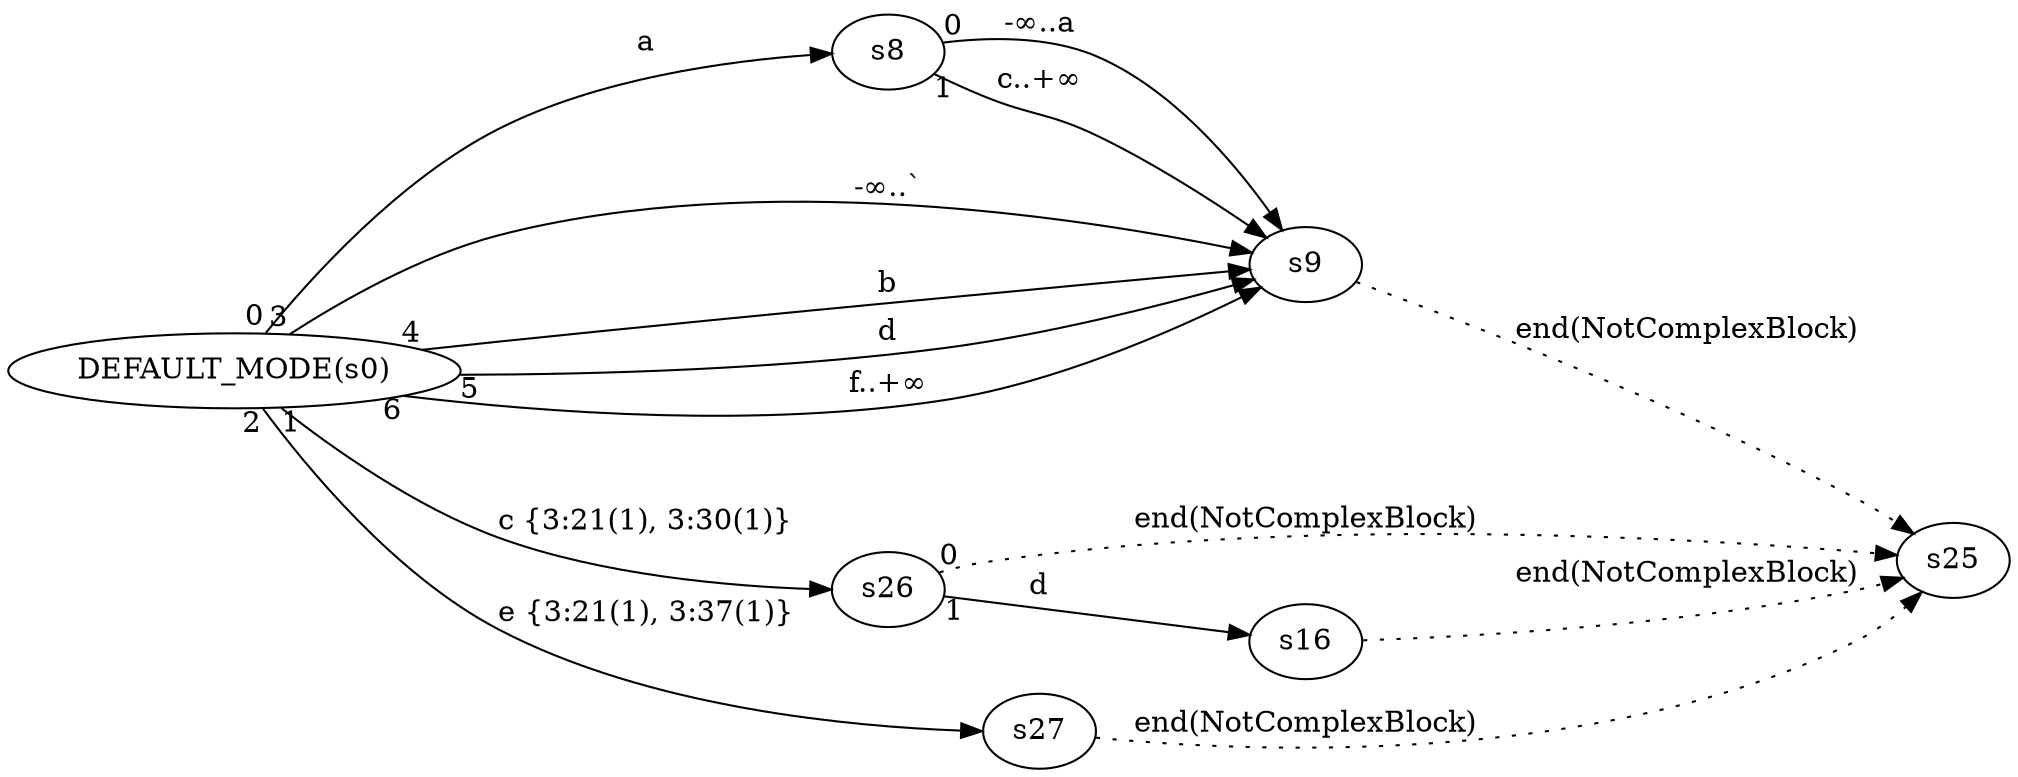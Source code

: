 digraph ATN {
  rankdir=LR;

  "DEFAULT_MODE(s0)" -> s8 [label=a taillabel=0]
  s8 -> s9 [label="-∞..a" taillabel=0]
  s9 -> s25 [label="end(NotComplexBlock)" style=dotted]
  s8 -> s9 [label="c..+∞" taillabel=1]
  "DEFAULT_MODE(s0)" -> s26 [label="c {3:21(1), 3:30(1)}" taillabel=1]
  s26 -> s25 [label="end(NotComplexBlock)" taillabel=0 style=dotted]
  s26 -> s16 [label=d taillabel=1]
  s16 -> s25 [label="end(NotComplexBlock)" style=dotted]
  "DEFAULT_MODE(s0)" -> s27 [label="e {3:21(1), 3:37(1)}" taillabel=2]
  s27 -> s25 [label="end(NotComplexBlock)" style=dotted]
  "DEFAULT_MODE(s0)" -> s9 [label="-∞..`" taillabel=3]
  "DEFAULT_MODE(s0)" -> s9 [label=b taillabel=4]
  "DEFAULT_MODE(s0)" -> s9 [label=d taillabel=5]
  "DEFAULT_MODE(s0)" -> s9 [label="f..+∞" taillabel=6]
}